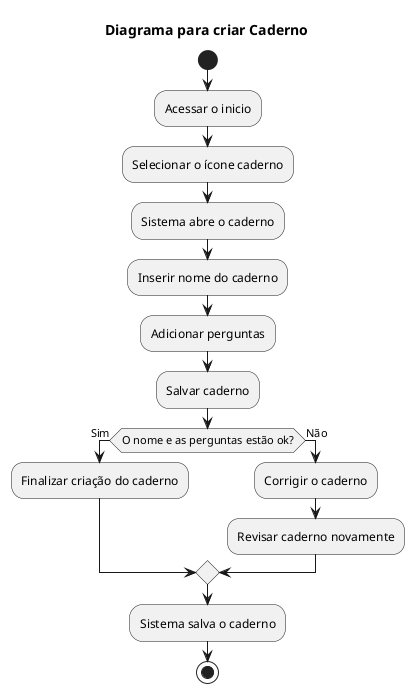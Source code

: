 @startuml
!define RECTANGLE class
!define SQUARE class
!define FOLDER class

title Diagrama para criar Caderno

start

:Acessar o inicio;
:Selecionar o ícone caderno;
:Sistema abre o caderno;
:Inserir nome do caderno;
:Adicionar perguntas;
:Salvar caderno;
    


if (O nome e as perguntas estão ok?) then (Sim)
    :Finalizar criação do caderno;
else (Não)
    :Corrigir o caderno;
    :Revisar caderno novamente;
endif
:Sistema salva o caderno;

stop
@enduml
